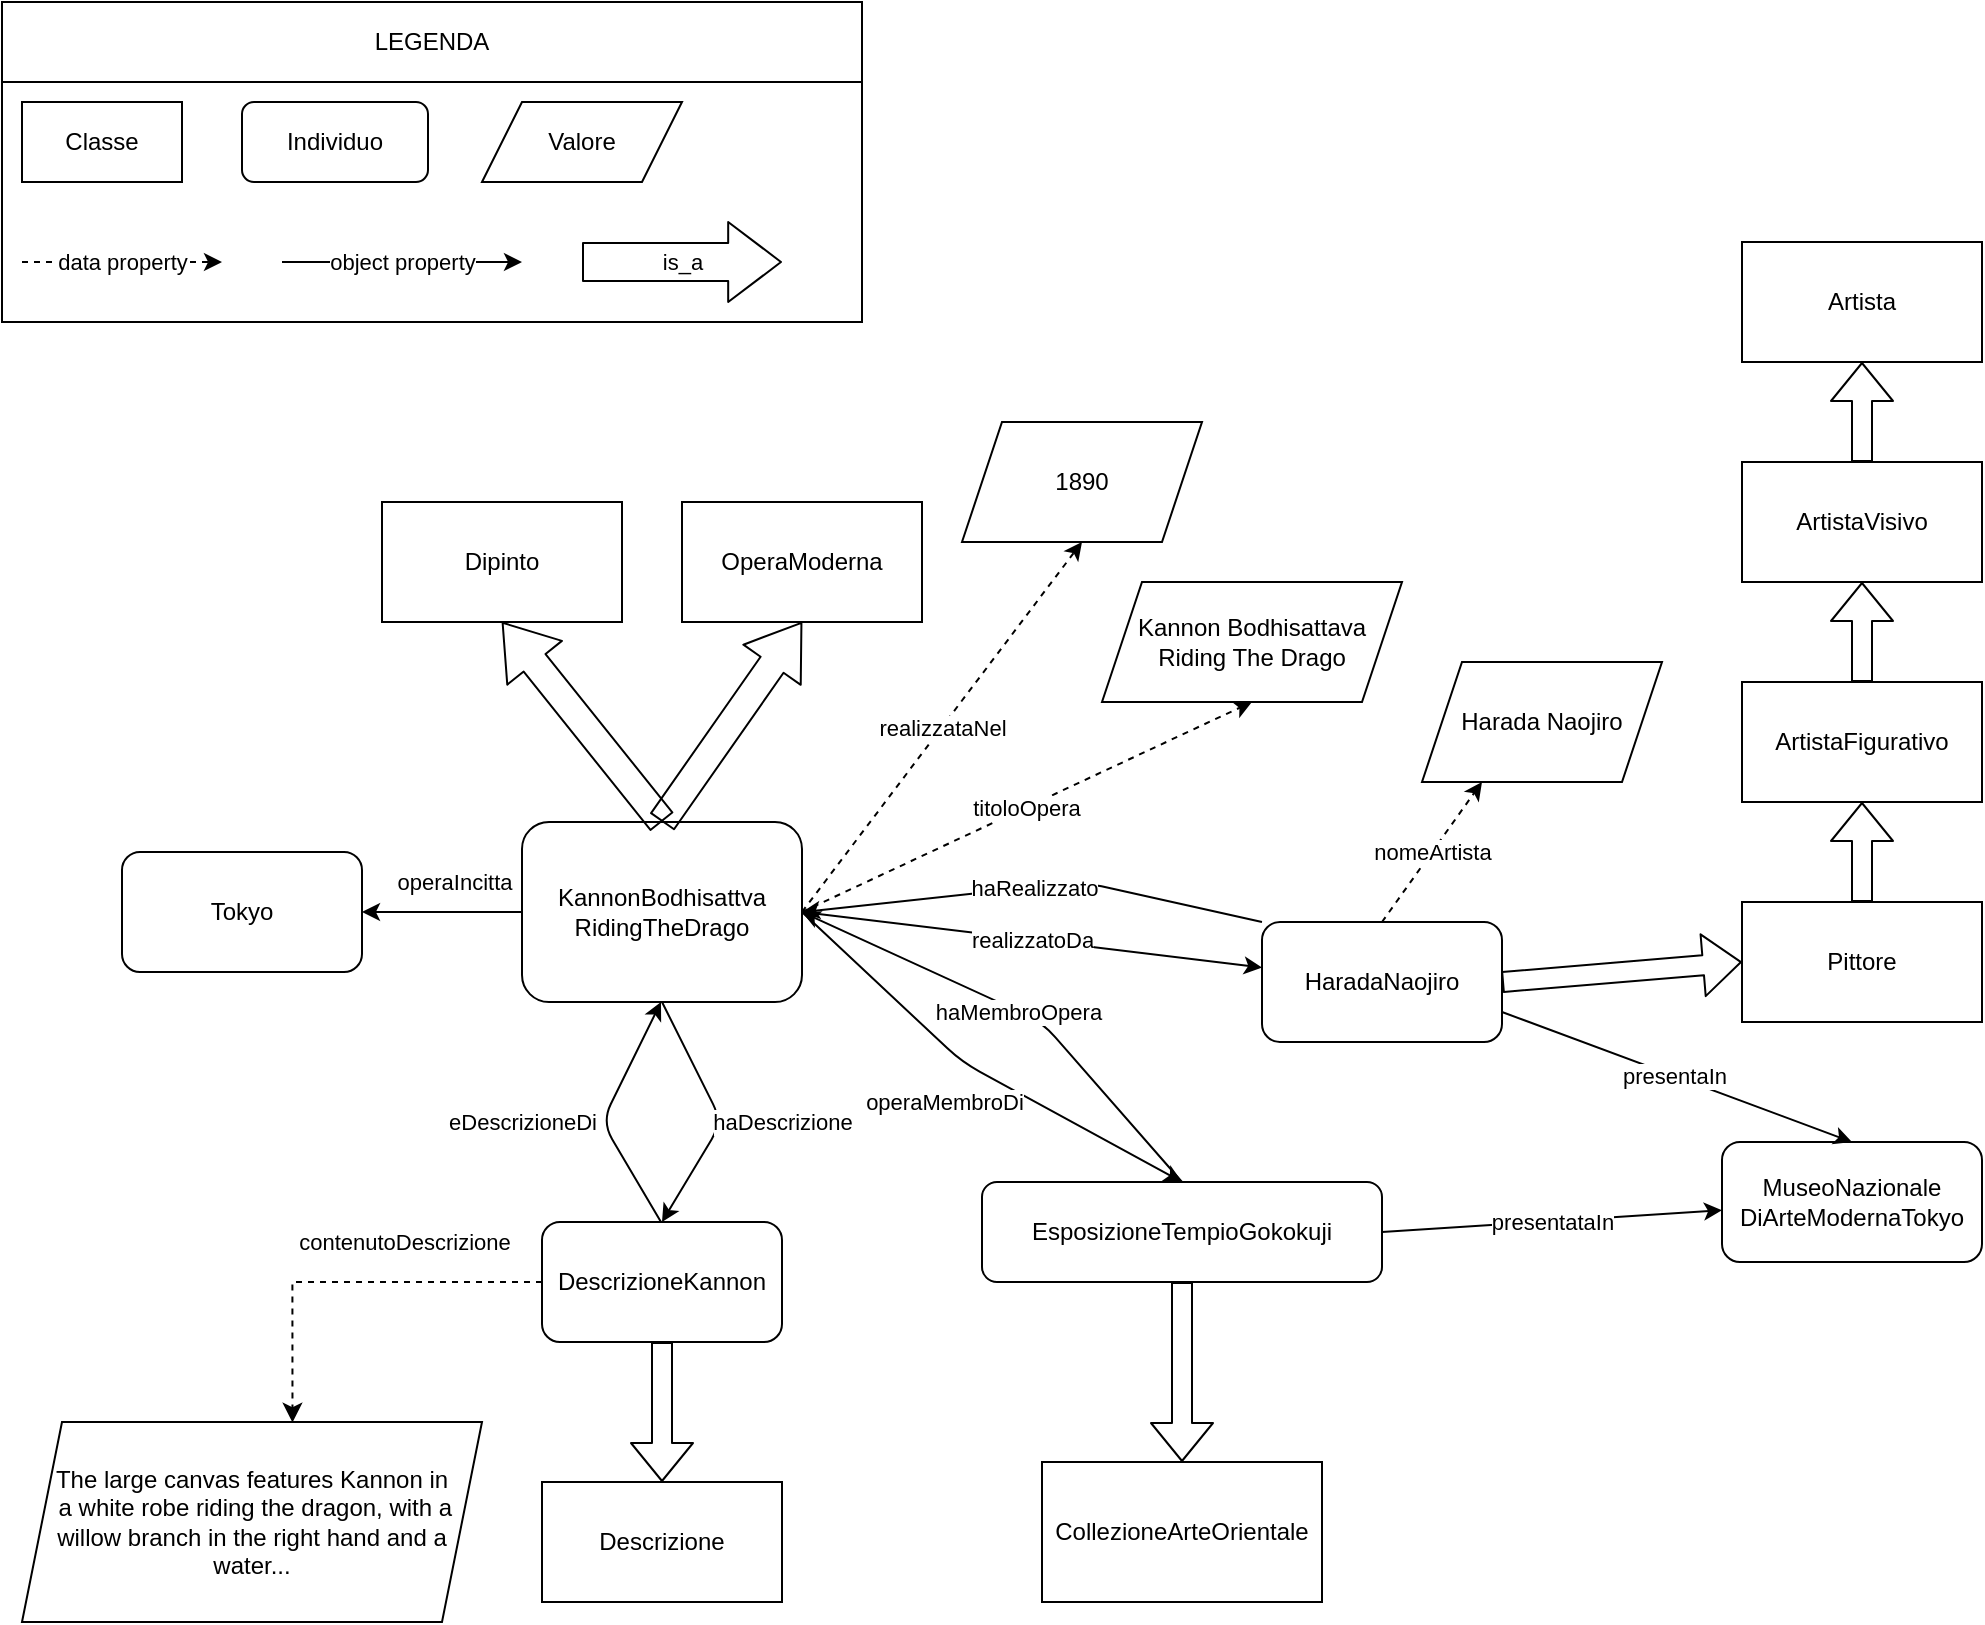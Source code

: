 <mxfile version="14.3.0" type="device"><diagram id="a7cm-BgcM69KmumawDXZ" name="Page-1"><mxGraphModel dx="211" dy="548" grid="1" gridSize="10" guides="1" tooltips="1" connect="1" arrows="1" fold="1" page="1" pageScale="1" pageWidth="827" pageHeight="1169" math="0" shadow="0"><root><mxCell id="0"/><mxCell id="1" parent="0"/><mxCell id="ERW7OcK5N9iep-5Hg3KO-29" value="eDescrizioneDi" style="endArrow=classic;html=1;exitX=0.5;exitY=1;exitDx=0;exitDy=0;entryX=0.5;entryY=0;entryDx=0;entryDy=0;" parent="1" edge="1"><mxGeometry x="-0.07" y="40" width="50" height="50" relative="1" as="geometry"><mxPoint x="1179.5" y="650" as="sourcePoint"/><mxPoint x="1179.5" y="540" as="targetPoint"/><Array as="points"><mxPoint x="1150" y="600"/></Array><mxPoint x="-4" y="18" as="offset"/></mxGeometry></mxCell><mxCell id="ERW7OcK5N9iep-5Hg3KO-3" value="KannonBodhisattva&lt;br&gt;RidingTheDrago" style="rounded=1;whiteSpace=wrap;html=1;" parent="1" vertex="1"><mxGeometry x="1110" y="450" width="140" height="90" as="geometry"/></mxCell><mxCell id="ERW7OcK5N9iep-5Hg3KO-4" value="" style="shape=flexArrow;endArrow=classic;html=1;width=14;endSize=8.2;exitX=0.5;exitY=0;exitDx=0;exitDy=0;entryX=0.5;entryY=1;entryDx=0;entryDy=0;" parent="1" source="ERW7OcK5N9iep-5Hg3KO-3" target="ERW7OcK5N9iep-5Hg3KO-7" edge="1"><mxGeometry width="50" height="50" relative="1" as="geometry"><mxPoint x="1170" y="320" as="sourcePoint"/><mxPoint x="1190" y="250" as="targetPoint"/><Array as="points"/></mxGeometry></mxCell><mxCell id="ERW7OcK5N9iep-5Hg3KO-6" value="DescrizioneKannon" style="rounded=1;whiteSpace=wrap;html=1;" parent="1" vertex="1"><mxGeometry x="1120" y="650" width="120" height="60" as="geometry"/></mxCell><mxCell id="ERW7OcK5N9iep-5Hg3KO-7" value="Dipinto" style="rounded=0;whiteSpace=wrap;html=1;" parent="1" vertex="1"><mxGeometry x="1040" y="290" width="120" height="60" as="geometry"/></mxCell><mxCell id="ERW7OcK5N9iep-5Hg3KO-8" value="OperaModerna" style="rounded=0;whiteSpace=wrap;html=1;" parent="1" vertex="1"><mxGeometry x="1190" y="290" width="120" height="60" as="geometry"/></mxCell><mxCell id="ERW7OcK5N9iep-5Hg3KO-9" value="" style="shape=flexArrow;endArrow=classic;html=1;width=14;endSize=8.2;exitX=0.5;exitY=0;exitDx=0;exitDy=0;entryX=0.5;entryY=1;entryDx=0;entryDy=0;" parent="1" source="ERW7OcK5N9iep-5Hg3KO-3" target="ERW7OcK5N9iep-5Hg3KO-8" edge="1"><mxGeometry width="50" height="50" relative="1" as="geometry"><mxPoint x="1280" y="310" as="sourcePoint"/><mxPoint x="1275" y="240" as="targetPoint"/><Array as="points"/></mxGeometry></mxCell><mxCell id="ERW7OcK5N9iep-5Hg3KO-10" value="realizzatoDa" style="endArrow=classic;html=1;exitX=1;exitY=0.5;exitDx=0;exitDy=0;" parent="1" source="ERW7OcK5N9iep-5Hg3KO-3" target="ERW7OcK5N9iep-5Hg3KO-11" edge="1"><mxGeometry width="50" height="50" relative="1" as="geometry"><mxPoint x="1340" y="410" as="sourcePoint"/><mxPoint x="1410" y="430" as="targetPoint"/></mxGeometry></mxCell><mxCell id="ERW7OcK5N9iep-5Hg3KO-11" value="HaradaNaojiro" style="rounded=1;whiteSpace=wrap;html=1;" parent="1" vertex="1"><mxGeometry x="1480" y="500" width="120" height="60" as="geometry"/></mxCell><mxCell id="ERW7OcK5N9iep-5Hg3KO-12" value="1890" style="shape=parallelogram;perimeter=parallelogramPerimeter;whiteSpace=wrap;html=1;fixedSize=1;" parent="1" vertex="1"><mxGeometry x="1330" y="250" width="120" height="60" as="geometry"/></mxCell><mxCell id="ERW7OcK5N9iep-5Hg3KO-13" value="realizzataNel" style="endArrow=classic;html=1;entryX=0.5;entryY=1;entryDx=0;entryDy=0;dashed=1;" parent="1" target="ERW7OcK5N9iep-5Hg3KO-12" edge="1"><mxGeometry width="50" height="50" relative="1" as="geometry"><mxPoint x="1250" y="495" as="sourcePoint"/><mxPoint x="1370" y="280" as="targetPoint"/></mxGeometry></mxCell><mxCell id="ERW7OcK5N9iep-5Hg3KO-14" value="titoloOpera" style="endArrow=classic;html=1;dashed=1;exitX=1;exitY=0.5;exitDx=0;exitDy=0;entryX=0.5;entryY=1;entryDx=0;entryDy=0;" parent="1" source="ERW7OcK5N9iep-5Hg3KO-3" target="ERW7OcK5N9iep-5Hg3KO-15" edge="1"><mxGeometry width="50" height="50" relative="1" as="geometry"><mxPoint x="1400" y="350" as="sourcePoint"/><mxPoint x="1450" y="320" as="targetPoint"/></mxGeometry></mxCell><mxCell id="ERW7OcK5N9iep-5Hg3KO-15" value="Kannon Bodhisattava Riding The Drago" style="shape=parallelogram;perimeter=parallelogramPerimeter;whiteSpace=wrap;html=1;fixedSize=1;" parent="1" vertex="1"><mxGeometry x="1400" y="330" width="150" height="60" as="geometry"/></mxCell><mxCell id="ERW7OcK5N9iep-5Hg3KO-16" value="contenutoDescrizione" style="edgeStyle=orthogonalEdgeStyle;rounded=0;orthogonalLoop=1;jettySize=auto;html=1;entryX=0.588;entryY=0.003;entryDx=0;entryDy=0;endSize=7;dashed=1;entryPerimeter=0;" parent="1" target="ERW7OcK5N9iep-5Hg3KO-27" edge="1"><mxGeometry x="-0.289" y="-20" relative="1" as="geometry"><Array as="points"><mxPoint x="995" y="680"/></Array><mxPoint x="1302.5" y="710" as="targetPoint"/><mxPoint x="1120" y="680" as="sourcePoint"/><mxPoint as="offset"/></mxGeometry></mxCell><mxCell id="ERW7OcK5N9iep-5Hg3KO-17" value="Descrizione" style="rounded=0;whiteSpace=wrap;html=1;" parent="1" vertex="1"><mxGeometry x="1120" y="780" width="120" height="60" as="geometry"/></mxCell><mxCell id="ERW7OcK5N9iep-5Hg3KO-18" value="" style="shape=flexArrow;endArrow=classic;html=1;exitX=0.5;exitY=1;exitDx=0;exitDy=0;entryX=0.5;entryY=0;entryDx=0;entryDy=0;" parent="1" source="ERW7OcK5N9iep-5Hg3KO-6" target="ERW7OcK5N9iep-5Hg3KO-17" edge="1"><mxGeometry width="50" height="50" relative="1" as="geometry"><mxPoint x="1310" y="610" as="sourcePoint"/><mxPoint x="1360" y="560" as="targetPoint"/></mxGeometry></mxCell><mxCell id="ERW7OcK5N9iep-5Hg3KO-19" value="Artista" style="rounded=0;whiteSpace=wrap;html=1;" parent="1" vertex="1"><mxGeometry x="1720" y="160" width="120" height="60" as="geometry"/></mxCell><mxCell id="ERW7OcK5N9iep-5Hg3KO-20" value="Pittore" style="rounded=0;whiteSpace=wrap;html=1;" parent="1" vertex="1"><mxGeometry x="1720" y="490" width="120" height="60" as="geometry"/></mxCell><mxCell id="ERW7OcK5N9iep-5Hg3KO-21" value="ArtistaVisivo" style="rounded=0;whiteSpace=wrap;html=1;" parent="1" vertex="1"><mxGeometry x="1720" y="270" width="120" height="60" as="geometry"/></mxCell><mxCell id="ERW7OcK5N9iep-5Hg3KO-22" value="ArtistaFigurativo" style="rounded=0;whiteSpace=wrap;html=1;" parent="1" vertex="1"><mxGeometry x="1720" y="380" width="120" height="60" as="geometry"/></mxCell><mxCell id="ERW7OcK5N9iep-5Hg3KO-23" value="" style="shape=flexArrow;endArrow=classic;html=1;exitX=1;exitY=0.5;exitDx=0;exitDy=0;entryX=0;entryY=0.5;entryDx=0;entryDy=0;" parent="1" source="ERW7OcK5N9iep-5Hg3KO-11" target="ERW7OcK5N9iep-5Hg3KO-20" edge="1"><mxGeometry width="50" height="50" relative="1" as="geometry"><mxPoint x="1690" y="460" as="sourcePoint"/><mxPoint x="1610" y="495" as="targetPoint"/></mxGeometry></mxCell><mxCell id="ERW7OcK5N9iep-5Hg3KO-24" value="" style="shape=flexArrow;endArrow=classic;html=1;exitX=0.5;exitY=0;exitDx=0;exitDy=0;entryX=0.5;entryY=1;entryDx=0;entryDy=0;" parent="1" source="ERW7OcK5N9iep-5Hg3KO-20" target="ERW7OcK5N9iep-5Hg3KO-22" edge="1"><mxGeometry width="50" height="50" relative="1" as="geometry"><mxPoint x="1775" y="250" as="sourcePoint"/><mxPoint x="1825" y="200" as="targetPoint"/></mxGeometry></mxCell><mxCell id="ERW7OcK5N9iep-5Hg3KO-25" value="" style="shape=flexArrow;endArrow=classic;html=1;exitX=0.5;exitY=0;exitDx=0;exitDy=0;entryX=0.5;entryY=1;entryDx=0;entryDy=0;" parent="1" source="ERW7OcK5N9iep-5Hg3KO-22" target="ERW7OcK5N9iep-5Hg3KO-21" edge="1"><mxGeometry width="50" height="50" relative="1" as="geometry"><mxPoint x="1735" y="380" as="sourcePoint"/><mxPoint x="1725" y="330" as="targetPoint"/></mxGeometry></mxCell><mxCell id="ERW7OcK5N9iep-5Hg3KO-26" value="" style="shape=flexArrow;endArrow=classic;html=1;exitX=0.5;exitY=0;exitDx=0;exitDy=0;entryX=0.5;entryY=1;entryDx=0;entryDy=0;" parent="1" source="ERW7OcK5N9iep-5Hg3KO-21" target="ERW7OcK5N9iep-5Hg3KO-19" edge="1"><mxGeometry width="50" height="50" relative="1" as="geometry"><mxPoint x="1845" y="500" as="sourcePoint"/><mxPoint x="1725" y="220" as="targetPoint"/></mxGeometry></mxCell><mxCell id="ERW7OcK5N9iep-5Hg3KO-27" value="The large canvas features Kannon in&lt;br&gt;&amp;nbsp;a white robe riding the dragon, with a willow branch in the right hand and a water..." style="shape=parallelogram;perimeter=parallelogramPerimeter;whiteSpace=wrap;html=1;fixedSize=1;" parent="1" vertex="1"><mxGeometry x="860" y="750" width="230" height="100" as="geometry"/></mxCell><mxCell id="ERW7OcK5N9iep-5Hg3KO-28" value="" style="endArrow=classic;html=1;exitX=0.5;exitY=1;exitDx=0;exitDy=0;entryX=0.5;entryY=0;entryDx=0;entryDy=0;" parent="1" source="ERW7OcK5N9iep-5Hg3KO-3" target="ERW7OcK5N9iep-5Hg3KO-6" edge="1"><mxGeometry width="50" height="50" relative="1" as="geometry"><mxPoint x="1230" y="510" as="sourcePoint"/><mxPoint x="1280" y="460" as="targetPoint"/><Array as="points"><mxPoint x="1210" y="600"/></Array></mxGeometry></mxCell><mxCell id="ERW7OcK5N9iep-5Hg3KO-30" value="haDescrizione" style="edgeLabel;html=1;align=center;verticalAlign=middle;resizable=0;points=[];" parent="ERW7OcK5N9iep-5Hg3KO-28" vertex="1" connectable="0"><mxGeometry x="-0.376" y="1" relative="1" as="geometry"><mxPoint x="41.66" y="25.56" as="offset"/></mxGeometry></mxCell><mxCell id="ERW7OcK5N9iep-5Hg3KO-33" value="LEGENDA" style="rounded=0;whiteSpace=wrap;html=1;" parent="1" vertex="1"><mxGeometry x="850" y="40" width="430" height="40" as="geometry"/></mxCell><mxCell id="ERW7OcK5N9iep-5Hg3KO-34" value="" style="rounded=0;whiteSpace=wrap;html=1;" parent="1" vertex="1"><mxGeometry x="850" y="80" width="430" height="120" as="geometry"/></mxCell><mxCell id="ERW7OcK5N9iep-5Hg3KO-35" value="Classe" style="rounded=0;whiteSpace=wrap;html=1;" parent="1" vertex="1"><mxGeometry x="860" y="90" width="80" height="40" as="geometry"/></mxCell><mxCell id="ERW7OcK5N9iep-5Hg3KO-36" value="Individuo" style="rounded=1;whiteSpace=wrap;html=1;" parent="1" vertex="1"><mxGeometry x="970" y="90" width="93" height="40" as="geometry"/></mxCell><mxCell id="ERW7OcK5N9iep-5Hg3KO-37" value="Valore" style="shape=parallelogram;perimeter=parallelogramPerimeter;whiteSpace=wrap;html=1;fixedSize=1;" parent="1" vertex="1"><mxGeometry x="1090" y="90" width="100" height="40" as="geometry"/></mxCell><mxCell id="ERW7OcK5N9iep-5Hg3KO-38" value="data property" style="endArrow=classic;html=1;dashed=1;" parent="1" edge="1"><mxGeometry width="50" height="50" relative="1" as="geometry"><mxPoint x="860" y="170" as="sourcePoint"/><mxPoint x="960" y="170" as="targetPoint"/></mxGeometry></mxCell><mxCell id="ERW7OcK5N9iep-5Hg3KO-39" value="object property" style="endArrow=classic;html=1;" parent="1" edge="1"><mxGeometry width="50" height="50" relative="1" as="geometry"><mxPoint x="990" y="170" as="sourcePoint"/><mxPoint x="1110" y="170" as="targetPoint"/></mxGeometry></mxCell><mxCell id="ERW7OcK5N9iep-5Hg3KO-40" value="is_a" style="shape=flexArrow;endArrow=classic;html=1;width=19;endSize=8.47;" parent="1" edge="1"><mxGeometry width="50" height="50" relative="1" as="geometry"><mxPoint x="1140" y="170" as="sourcePoint"/><mxPoint x="1240" y="170" as="targetPoint"/></mxGeometry></mxCell><mxCell id="ERW7OcK5N9iep-5Hg3KO-41" value="operaIncitta" style="endArrow=classic;html=1;exitX=0;exitY=0.5;exitDx=0;exitDy=0;" parent="1" source="ERW7OcK5N9iep-5Hg3KO-3" target="ERW7OcK5N9iep-5Hg3KO-42" edge="1"><mxGeometry x="-0.143" y="-15" width="50" height="50" relative="1" as="geometry"><mxPoint x="1020" y="385" as="sourcePoint"/><mxPoint x="990" y="335" as="targetPoint"/><mxPoint as="offset"/></mxGeometry></mxCell><mxCell id="ERW7OcK5N9iep-5Hg3KO-42" value="Tokyo" style="rounded=1;whiteSpace=wrap;html=1;" parent="1" vertex="1"><mxGeometry x="910" y="465" width="120" height="60" as="geometry"/></mxCell><mxCell id="ERW7OcK5N9iep-5Hg3KO-45" value="CollezioneArteOrientale" style="rounded=0;whiteSpace=wrap;html=1;" parent="1" vertex="1"><mxGeometry x="1370" y="770" width="140" height="70" as="geometry"/></mxCell><mxCell id="ERW7OcK5N9iep-5Hg3KO-46" value="presentataIn" style="endArrow=classic;html=1;exitX=1;exitY=0.5;exitDx=0;exitDy=0;" parent="1" source="ERW7OcK5N9iep-5Hg3KO-43" target="ERW7OcK5N9iep-5Hg3KO-47" edge="1"><mxGeometry width="50" height="50" relative="1" as="geometry"><mxPoint x="1550" y="635" as="sourcePoint"/><mxPoint x="1550" y="830" as="targetPoint"/></mxGeometry></mxCell><mxCell id="ERW7OcK5N9iep-5Hg3KO-47" value="MuseoNazionale&lt;br&gt;DiArteModernaTokyo" style="rounded=1;whiteSpace=wrap;html=1;" parent="1" vertex="1"><mxGeometry x="1710" y="610" width="130" height="60" as="geometry"/></mxCell><mxCell id="ERW7OcK5N9iep-5Hg3KO-49" value="haMembroOpera" style="endArrow=classic;html=1;entryX=1;entryY=0.5;entryDx=0;entryDy=0;exitX=0.5;exitY=0;exitDx=0;exitDy=0;" parent="1" source="ERW7OcK5N9iep-5Hg3KO-43" target="ERW7OcK5N9iep-5Hg3KO-3" edge="1"><mxGeometry width="50" height="50" relative="1" as="geometry"><mxPoint x="1470" y="620" as="sourcePoint"/><mxPoint x="1600" y="717.5" as="targetPoint"/><Array as="points"><mxPoint x="1370" y="550"/></Array></mxGeometry></mxCell><mxCell id="ERW7OcK5N9iep-5Hg3KO-43" value="EsposizioneTempioGokokuji" style="rounded=1;whiteSpace=wrap;html=1;" parent="1" vertex="1"><mxGeometry x="1340" y="630" width="200" height="50" as="geometry"/></mxCell><mxCell id="ERW7OcK5N9iep-5Hg3KO-51" value="operaMembroDi" style="endArrow=classic;html=1;exitX=1;exitY=0.5;exitDx=0;exitDy=0;entryX=0.5;entryY=0;entryDx=0;entryDy=0;" parent="1" source="ERW7OcK5N9iep-5Hg3KO-3" target="ERW7OcK5N9iep-5Hg3KO-43" edge="1"><mxGeometry x="-0.056" y="-22" width="50" height="50" relative="1" as="geometry"><mxPoint x="1250" y="495" as="sourcePoint"/><mxPoint x="1480" y="630" as="targetPoint"/><Array as="points"><mxPoint x="1330" y="570"/></Array><mxPoint as="offset"/></mxGeometry></mxCell><mxCell id="ERW7OcK5N9iep-5Hg3KO-52" value="" style="shape=flexArrow;endArrow=classic;html=1;exitX=0.5;exitY=1;exitDx=0;exitDy=0;entryX=0.5;entryY=0;entryDx=0;entryDy=0;" parent="1" source="ERW7OcK5N9iep-5Hg3KO-43" target="ERW7OcK5N9iep-5Hg3KO-45" edge="1"><mxGeometry width="50" height="50" relative="1" as="geometry"><mxPoint x="1570" y="650" as="sourcePoint"/><mxPoint x="1620" y="600" as="targetPoint"/></mxGeometry></mxCell><mxCell id="ERW7OcK5N9iep-5Hg3KO-53" value="" style="endArrow=classic;html=1;exitX=1;exitY=0.75;exitDx=0;exitDy=0;entryX=0.5;entryY=0;entryDx=0;entryDy=0;" parent="1" source="ERW7OcK5N9iep-5Hg3KO-11" target="ERW7OcK5N9iep-5Hg3KO-47" edge="1"><mxGeometry width="50" height="50" relative="1" as="geometry"><mxPoint x="1590" y="580" as="sourcePoint"/><mxPoint x="1640" y="530" as="targetPoint"/></mxGeometry></mxCell><mxCell id="ERW7OcK5N9iep-5Hg3KO-54" value="presentaIn" style="edgeLabel;html=1;align=center;verticalAlign=middle;resizable=0;points=[];" parent="ERW7OcK5N9iep-5Hg3KO-53" vertex="1" connectable="0"><mxGeometry x="-0.014" relative="1" as="geometry"><mxPoint as="offset"/></mxGeometry></mxCell><mxCell id="kkfoMK0oJ8Il7MNN70uf-2" value="haRealizzato" style="endArrow=classic;html=1;exitX=0;exitY=0;exitDx=0;exitDy=0;entryX=1;entryY=0.5;entryDx=0;entryDy=0;" parent="1" source="ERW7OcK5N9iep-5Hg3KO-11" target="ERW7OcK5N9iep-5Hg3KO-3" edge="1"><mxGeometry width="50" height="50" relative="1" as="geometry"><mxPoint x="1530" y="330" as="sourcePoint"/><mxPoint x="1580" y="280" as="targetPoint"/><Array as="points"><mxPoint x="1390" y="480"/></Array></mxGeometry></mxCell><mxCell id="kkfoMK0oJ8Il7MNN70uf-3" value="Harada Naojiro" style="shape=parallelogram;perimeter=parallelogramPerimeter;whiteSpace=wrap;html=1;fixedSize=1;" parent="1" vertex="1"><mxGeometry x="1560" y="370" width="120" height="60" as="geometry"/></mxCell><mxCell id="kkfoMK0oJ8Il7MNN70uf-4" value="nomeArtista" style="endArrow=classic;html=1;exitX=0.5;exitY=0;exitDx=0;exitDy=0;dashed=1;entryX=0.25;entryY=1;entryDx=0;entryDy=0;" parent="1" source="ERW7OcK5N9iep-5Hg3KO-11" target="kkfoMK0oJ8Il7MNN70uf-3" edge="1"><mxGeometry width="50" height="50" relative="1" as="geometry"><mxPoint x="1500" y="520" as="sourcePoint"/><mxPoint x="1550" y="470" as="targetPoint"/></mxGeometry></mxCell></root></mxGraphModel></diagram></mxfile>